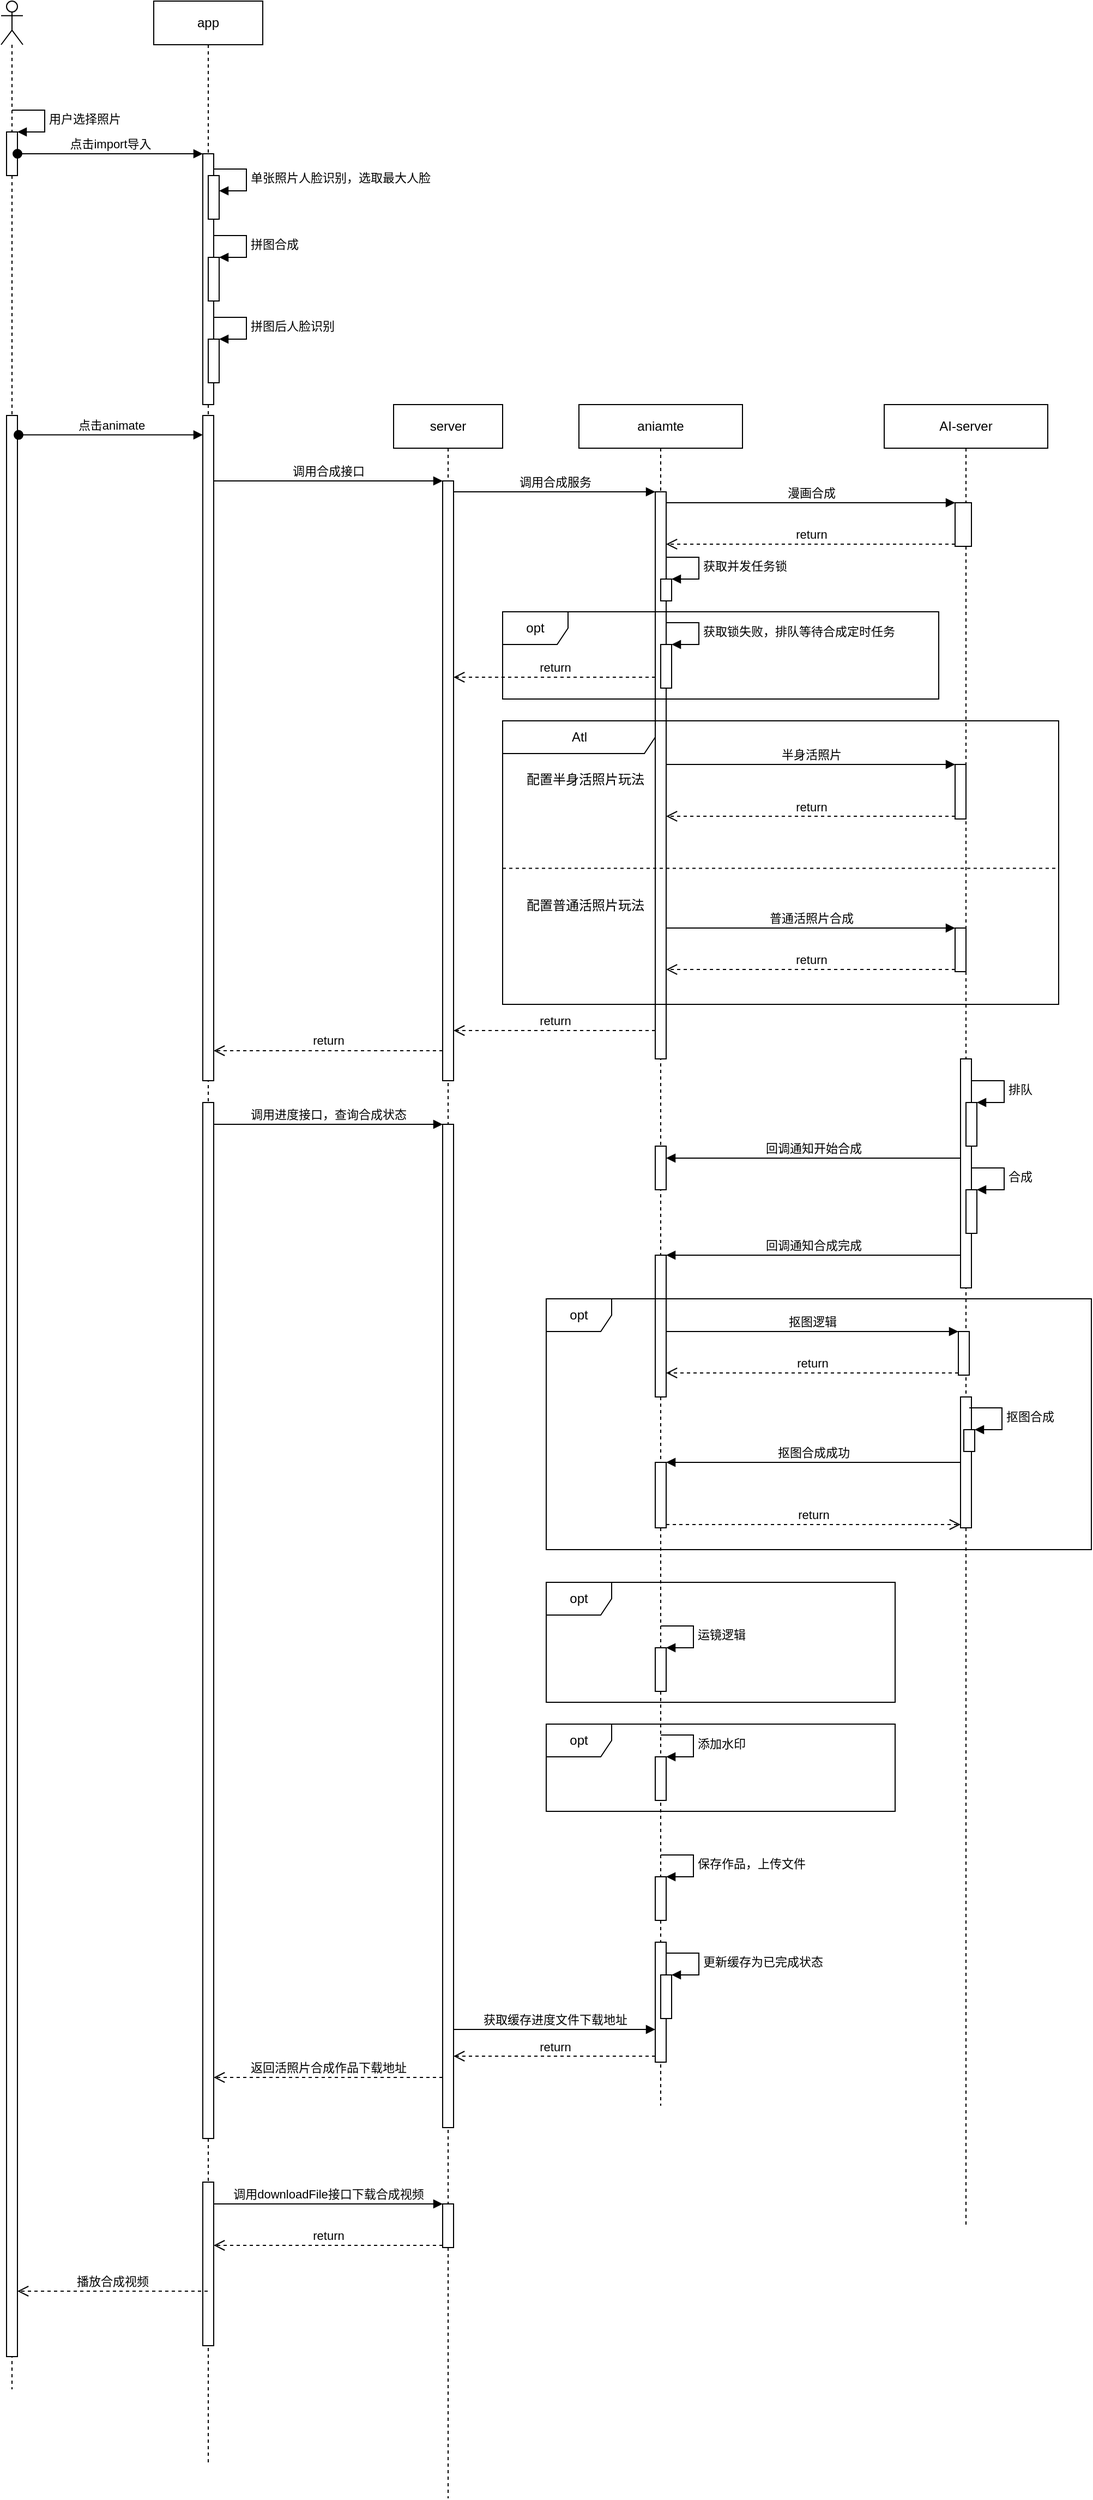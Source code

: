 <mxfile version="20.2.4" type="github">
  <diagram id="kgpKYQtTHZ0yAKxKKP6v" name="Page-1">
    <mxGraphModel dx="1166" dy="1574" grid="1" gridSize="10" guides="1" tooltips="1" connect="1" arrows="1" fold="1" page="1" pageScale="1" pageWidth="850" pageHeight="1100" math="0" shadow="0">
      <root>
        <mxCell id="0" />
        <mxCell id="1" parent="0" />
        <mxCell id="u79UOQJMdPNoBrVsTCho-1" value="app" style="shape=umlLifeline;perimeter=lifelinePerimeter;whiteSpace=wrap;html=1;container=1;collapsible=0;recursiveResize=0;outlineConnect=0;" parent="1" vertex="1">
          <mxGeometry x="170" y="-300" width="100" height="2260" as="geometry" />
        </mxCell>
        <mxCell id="u79UOQJMdPNoBrVsTCho-40" value="" style="html=1;points=[];perimeter=orthogonalPerimeter;" parent="u79UOQJMdPNoBrVsTCho-1" vertex="1">
          <mxGeometry x="45" y="380" width="10" height="610" as="geometry" />
        </mxCell>
        <mxCell id="u79UOQJMdPNoBrVsTCho-110" value="" style="html=1;points=[];perimeter=orthogonalPerimeter;" parent="u79UOQJMdPNoBrVsTCho-1" vertex="1">
          <mxGeometry x="45" y="1010" width="10" height="950" as="geometry" />
        </mxCell>
        <mxCell id="5A6tOy5ZmiSLIlXqqt9k-7" value="" style="html=1;points=[];perimeter=orthogonalPerimeter;" vertex="1" parent="u79UOQJMdPNoBrVsTCho-1">
          <mxGeometry x="45" y="140" width="10" height="230" as="geometry" />
        </mxCell>
        <mxCell id="5A6tOy5ZmiSLIlXqqt9k-9" value="" style="html=1;points=[];perimeter=orthogonalPerimeter;" vertex="1" parent="u79UOQJMdPNoBrVsTCho-1">
          <mxGeometry x="50" y="160" width="10" height="40" as="geometry" />
        </mxCell>
        <mxCell id="5A6tOy5ZmiSLIlXqqt9k-10" value="单张照片人脸识别，选取最大人脸" style="edgeStyle=orthogonalEdgeStyle;html=1;align=left;spacingLeft=2;endArrow=block;rounded=0;entryX=1;entryY=0;" edge="1" parent="u79UOQJMdPNoBrVsTCho-1">
          <mxGeometry relative="1" as="geometry">
            <mxPoint x="55" y="154" as="sourcePoint" />
            <Array as="points">
              <mxPoint x="85" y="154" />
            </Array>
            <mxPoint x="60" y="174" as="targetPoint" />
          </mxGeometry>
        </mxCell>
        <mxCell id="5A6tOy5ZmiSLIlXqqt9k-22" value="" style="html=1;points=[];perimeter=orthogonalPerimeter;" vertex="1" parent="u79UOQJMdPNoBrVsTCho-1">
          <mxGeometry x="45" y="2000" width="10" height="150" as="geometry" />
        </mxCell>
        <mxCell id="5A6tOy5ZmiSLIlXqqt9k-24" value="" style="html=1;points=[];perimeter=orthogonalPerimeter;" vertex="1" parent="u79UOQJMdPNoBrVsTCho-1">
          <mxGeometry x="50" y="235" width="10" height="40" as="geometry" />
        </mxCell>
        <mxCell id="5A6tOy5ZmiSLIlXqqt9k-25" value="拼图合成" style="edgeStyle=orthogonalEdgeStyle;html=1;align=left;spacingLeft=2;endArrow=block;rounded=0;entryX=1;entryY=0;" edge="1" target="5A6tOy5ZmiSLIlXqqt9k-24" parent="u79UOQJMdPNoBrVsTCho-1">
          <mxGeometry relative="1" as="geometry">
            <mxPoint x="55" y="215" as="sourcePoint" />
            <Array as="points">
              <mxPoint x="85" y="215" />
            </Array>
          </mxGeometry>
        </mxCell>
        <mxCell id="5A6tOy5ZmiSLIlXqqt9k-26" value="" style="html=1;points=[];perimeter=orthogonalPerimeter;" vertex="1" parent="u79UOQJMdPNoBrVsTCho-1">
          <mxGeometry x="50" y="310" width="10" height="40" as="geometry" />
        </mxCell>
        <mxCell id="5A6tOy5ZmiSLIlXqqt9k-27" value="拼图后人脸识别" style="edgeStyle=orthogonalEdgeStyle;html=1;align=left;spacingLeft=2;endArrow=block;rounded=0;entryX=1;entryY=0;" edge="1" target="5A6tOy5ZmiSLIlXqqt9k-26" parent="u79UOQJMdPNoBrVsTCho-1">
          <mxGeometry relative="1" as="geometry">
            <mxPoint x="55" y="290" as="sourcePoint" />
            <Array as="points">
              <mxPoint x="85" y="290" />
            </Array>
          </mxGeometry>
        </mxCell>
        <mxCell id="u79UOQJMdPNoBrVsTCho-8" value="server" style="shape=umlLifeline;perimeter=lifelinePerimeter;whiteSpace=wrap;html=1;container=1;collapsible=0;recursiveResize=0;outlineConnect=0;" parent="1" vertex="1">
          <mxGeometry x="390" y="70" width="100" height="1920" as="geometry" />
        </mxCell>
        <mxCell id="u79UOQJMdPNoBrVsTCho-42" value="" style="html=1;points=[];perimeter=orthogonalPerimeter;" parent="u79UOQJMdPNoBrVsTCho-8" vertex="1">
          <mxGeometry x="45" y="70" width="10" height="550" as="geometry" />
        </mxCell>
        <mxCell id="u79UOQJMdPNoBrVsTCho-111" value="" style="html=1;points=[];perimeter=orthogonalPerimeter;" parent="u79UOQJMdPNoBrVsTCho-8" vertex="1">
          <mxGeometry x="45" y="660" width="10" height="920" as="geometry" />
        </mxCell>
        <mxCell id="5A6tOy5ZmiSLIlXqqt9k-19" value="" style="html=1;points=[];perimeter=orthogonalPerimeter;" vertex="1" parent="u79UOQJMdPNoBrVsTCho-8">
          <mxGeometry x="45" y="1650" width="10" height="40" as="geometry" />
        </mxCell>
        <mxCell id="u79UOQJMdPNoBrVsTCho-12" value="aniamte" style="shape=umlLifeline;perimeter=lifelinePerimeter;whiteSpace=wrap;html=1;container=1;collapsible=0;recursiveResize=0;outlineConnect=0;" parent="1" vertex="1">
          <mxGeometry x="560" y="70" width="150" height="1560" as="geometry" />
        </mxCell>
        <mxCell id="u79UOQJMdPNoBrVsTCho-48" value="" style="html=1;points=[];perimeter=orthogonalPerimeter;" parent="u79UOQJMdPNoBrVsTCho-12" vertex="1">
          <mxGeometry x="70" y="80" width="10" height="520" as="geometry" />
        </mxCell>
        <mxCell id="u79UOQJMdPNoBrVsTCho-124" value="" style="html=1;points=[];perimeter=orthogonalPerimeter;" parent="u79UOQJMdPNoBrVsTCho-12" vertex="1">
          <mxGeometry x="70" y="680" width="10" height="40" as="geometry" />
        </mxCell>
        <mxCell id="u79UOQJMdPNoBrVsTCho-132" value="" style="html=1;points=[];perimeter=orthogonalPerimeter;" parent="u79UOQJMdPNoBrVsTCho-12" vertex="1">
          <mxGeometry x="70" y="780" width="10" height="130" as="geometry" />
        </mxCell>
        <mxCell id="u79UOQJMdPNoBrVsTCho-137" value="" style="html=1;points=[];perimeter=orthogonalPerimeter;" parent="u79UOQJMdPNoBrVsTCho-12" vertex="1">
          <mxGeometry x="75" y="160" width="10" height="20" as="geometry" />
        </mxCell>
        <mxCell id="u79UOQJMdPNoBrVsTCho-138" value="获取并发任务锁" style="edgeStyle=orthogonalEdgeStyle;html=1;align=left;spacingLeft=2;endArrow=block;rounded=0;entryX=1;entryY=0;" parent="u79UOQJMdPNoBrVsTCho-12" target="u79UOQJMdPNoBrVsTCho-137" edge="1">
          <mxGeometry relative="1" as="geometry">
            <mxPoint x="80" y="140" as="sourcePoint" />
            <Array as="points">
              <mxPoint x="110" y="140" />
            </Array>
          </mxGeometry>
        </mxCell>
        <mxCell id="u79UOQJMdPNoBrVsTCho-145" value="" style="html=1;points=[];perimeter=orthogonalPerimeter;" parent="u79UOQJMdPNoBrVsTCho-12" vertex="1">
          <mxGeometry x="75" y="220" width="10" height="40" as="geometry" />
        </mxCell>
        <mxCell id="u79UOQJMdPNoBrVsTCho-146" value="获取锁失败，排队等待合成定时任务" style="edgeStyle=orthogonalEdgeStyle;html=1;align=left;spacingLeft=2;endArrow=block;rounded=0;entryX=1;entryY=0;" parent="u79UOQJMdPNoBrVsTCho-12" target="u79UOQJMdPNoBrVsTCho-145" edge="1">
          <mxGeometry relative="1" as="geometry">
            <mxPoint x="80" y="200" as="sourcePoint" />
            <Array as="points">
              <mxPoint x="110" y="200" />
            </Array>
          </mxGeometry>
        </mxCell>
        <mxCell id="u79UOQJMdPNoBrVsTCho-163" value="" style="html=1;points=[];perimeter=orthogonalPerimeter;" parent="u79UOQJMdPNoBrVsTCho-12" vertex="1">
          <mxGeometry x="70" y="970" width="10" height="60" as="geometry" />
        </mxCell>
        <mxCell id="u79UOQJMdPNoBrVsTCho-176" value="" style="html=1;points=[];perimeter=orthogonalPerimeter;" parent="u79UOQJMdPNoBrVsTCho-12" vertex="1">
          <mxGeometry x="70" y="1140" width="10" height="40" as="geometry" />
        </mxCell>
        <mxCell id="u79UOQJMdPNoBrVsTCho-177" value="运镜逻辑" style="edgeStyle=orthogonalEdgeStyle;html=1;align=left;spacingLeft=2;endArrow=block;rounded=0;entryX=1;entryY=0;" parent="u79UOQJMdPNoBrVsTCho-12" target="u79UOQJMdPNoBrVsTCho-176" edge="1">
          <mxGeometry relative="1" as="geometry">
            <mxPoint x="75" y="1120" as="sourcePoint" />
            <Array as="points">
              <mxPoint x="105" y="1120" />
            </Array>
          </mxGeometry>
        </mxCell>
        <mxCell id="u79UOQJMdPNoBrVsTCho-178" value="" style="html=1;points=[];perimeter=orthogonalPerimeter;" parent="u79UOQJMdPNoBrVsTCho-12" vertex="1">
          <mxGeometry x="70" y="1240" width="10" height="40" as="geometry" />
        </mxCell>
        <mxCell id="u79UOQJMdPNoBrVsTCho-179" value="添加水印" style="edgeStyle=orthogonalEdgeStyle;html=1;align=left;spacingLeft=2;endArrow=block;rounded=0;entryX=1;entryY=0;" parent="u79UOQJMdPNoBrVsTCho-12" target="u79UOQJMdPNoBrVsTCho-178" edge="1">
          <mxGeometry relative="1" as="geometry">
            <mxPoint x="75" y="1220" as="sourcePoint" />
            <Array as="points">
              <mxPoint x="105" y="1220" />
            </Array>
          </mxGeometry>
        </mxCell>
        <mxCell id="u79UOQJMdPNoBrVsTCho-183" value="" style="html=1;points=[];perimeter=orthogonalPerimeter;" parent="u79UOQJMdPNoBrVsTCho-12" vertex="1">
          <mxGeometry x="70" y="1350" width="10" height="40" as="geometry" />
        </mxCell>
        <mxCell id="u79UOQJMdPNoBrVsTCho-184" value="保存作品，上传文件" style="edgeStyle=orthogonalEdgeStyle;html=1;align=left;spacingLeft=2;endArrow=block;rounded=0;entryX=1;entryY=0;" parent="u79UOQJMdPNoBrVsTCho-12" target="u79UOQJMdPNoBrVsTCho-183" edge="1">
          <mxGeometry relative="1" as="geometry">
            <mxPoint x="75" y="1330" as="sourcePoint" />
            <Array as="points">
              <mxPoint x="105" y="1330" />
            </Array>
          </mxGeometry>
        </mxCell>
        <mxCell id="u79UOQJMdPNoBrVsTCho-191" value="" style="html=1;points=[];perimeter=orthogonalPerimeter;" parent="u79UOQJMdPNoBrVsTCho-12" vertex="1">
          <mxGeometry x="70" y="1410" width="10" height="110" as="geometry" />
        </mxCell>
        <mxCell id="u79UOQJMdPNoBrVsTCho-196" value="" style="html=1;points=[];perimeter=orthogonalPerimeter;" parent="u79UOQJMdPNoBrVsTCho-12" vertex="1">
          <mxGeometry x="75" y="1440" width="10" height="40" as="geometry" />
        </mxCell>
        <mxCell id="u79UOQJMdPNoBrVsTCho-197" value="更新缓存为已完成状态" style="edgeStyle=orthogonalEdgeStyle;html=1;align=left;spacingLeft=2;endArrow=block;rounded=0;entryX=1;entryY=0;" parent="u79UOQJMdPNoBrVsTCho-12" target="u79UOQJMdPNoBrVsTCho-196" edge="1">
          <mxGeometry relative="1" as="geometry">
            <mxPoint x="80" y="1420" as="sourcePoint" />
            <Array as="points">
              <mxPoint x="110" y="1420" />
            </Array>
          </mxGeometry>
        </mxCell>
        <mxCell id="u79UOQJMdPNoBrVsTCho-25" value="" style="shape=umlLifeline;participant=umlActor;perimeter=lifelinePerimeter;whiteSpace=wrap;html=1;container=1;collapsible=0;recursiveResize=0;verticalAlign=top;spacingTop=36;outlineConnect=0;" parent="1" vertex="1">
          <mxGeometry x="30" y="-300" width="20" height="2190" as="geometry" />
        </mxCell>
        <mxCell id="u79UOQJMdPNoBrVsTCho-38" value="" style="html=1;points=[];perimeter=orthogonalPerimeter;" parent="u79UOQJMdPNoBrVsTCho-25" vertex="1">
          <mxGeometry x="5" y="380" width="10" height="1780" as="geometry" />
        </mxCell>
        <mxCell id="5A6tOy5ZmiSLIlXqqt9k-2" value="" style="html=1;points=[];perimeter=orthogonalPerimeter;" vertex="1" parent="u79UOQJMdPNoBrVsTCho-25">
          <mxGeometry x="5" y="120" width="10" height="40" as="geometry" />
        </mxCell>
        <mxCell id="5A6tOy5ZmiSLIlXqqt9k-3" value="用户选择照片" style="edgeStyle=orthogonalEdgeStyle;html=1;align=left;spacingLeft=2;endArrow=block;rounded=0;entryX=1;entryY=0;" edge="1" target="5A6tOy5ZmiSLIlXqqt9k-2" parent="u79UOQJMdPNoBrVsTCho-25">
          <mxGeometry relative="1" as="geometry">
            <mxPoint x="10" y="100" as="sourcePoint" />
            <Array as="points">
              <mxPoint x="40" y="100" />
            </Array>
          </mxGeometry>
        </mxCell>
        <mxCell id="5A6tOy5ZmiSLIlXqqt9k-23" value="播放合成视频" style="html=1;verticalAlign=bottom;endArrow=open;dashed=1;endSize=8;rounded=0;" edge="1" parent="u79UOQJMdPNoBrVsTCho-25" source="u79UOQJMdPNoBrVsTCho-1">
          <mxGeometry relative="1" as="geometry">
            <mxPoint x="95" y="2100" as="sourcePoint" />
            <mxPoint x="15" y="2100" as="targetPoint" />
          </mxGeometry>
        </mxCell>
        <mxCell id="u79UOQJMdPNoBrVsTCho-39" value="AI-server" style="shape=umlLifeline;perimeter=lifelinePerimeter;whiteSpace=wrap;html=1;container=1;collapsible=0;recursiveResize=0;outlineConnect=0;" parent="1" vertex="1">
          <mxGeometry x="840" y="70" width="150" height="1670" as="geometry" />
        </mxCell>
        <mxCell id="u79UOQJMdPNoBrVsTCho-58" value="" style="html=1;points=[];perimeter=orthogonalPerimeter;" parent="u79UOQJMdPNoBrVsTCho-39" vertex="1">
          <mxGeometry x="65" y="90" width="15" height="40" as="geometry" />
        </mxCell>
        <mxCell id="u79UOQJMdPNoBrVsTCho-80" value="" style="html=1;points=[];perimeter=orthogonalPerimeter;" parent="u79UOQJMdPNoBrVsTCho-39" vertex="1">
          <mxGeometry x="65" y="480" width="10" height="40" as="geometry" />
        </mxCell>
        <mxCell id="u79UOQJMdPNoBrVsTCho-98" value="" style="html=1;points=[];perimeter=orthogonalPerimeter;" parent="u79UOQJMdPNoBrVsTCho-39" vertex="1">
          <mxGeometry x="65" y="330" width="10" height="50" as="geometry" />
        </mxCell>
        <mxCell id="u79UOQJMdPNoBrVsTCho-103" value="Atl" style="shape=umlFrame;tabWidth=110;tabHeight=30;tabPosition=left;html=1;boundedLbl=1;labelInHeader=1;width=140;height=30;" parent="u79UOQJMdPNoBrVsTCho-39" vertex="1">
          <mxGeometry x="-350" y="290" width="510" height="260" as="geometry" />
        </mxCell>
        <mxCell id="u79UOQJMdPNoBrVsTCho-104" value="配置半身活照片玩法" style="text" parent="u79UOQJMdPNoBrVsTCho-103" vertex="1">
          <mxGeometry width="100" height="20" relative="1" as="geometry">
            <mxPoint x="20" y="40" as="offset" />
          </mxGeometry>
        </mxCell>
        <mxCell id="u79UOQJMdPNoBrVsTCho-105" value="配置普通活照片玩法" style="line;strokeWidth=1;dashed=1;labelPosition=center;verticalLabelPosition=bottom;align=left;verticalAlign=top;spacingLeft=20;spacingTop=15;" parent="u79UOQJMdPNoBrVsTCho-103" vertex="1">
          <mxGeometry y="130" width="510" height="10.4" as="geometry" />
        </mxCell>
        <mxCell id="u79UOQJMdPNoBrVsTCho-117" value="" style="html=1;points=[];perimeter=orthogonalPerimeter;" parent="u79UOQJMdPNoBrVsTCho-39" vertex="1">
          <mxGeometry x="70" y="600" width="10" height="210" as="geometry" />
        </mxCell>
        <mxCell id="u79UOQJMdPNoBrVsTCho-118" value="" style="html=1;points=[];perimeter=orthogonalPerimeter;" parent="u79UOQJMdPNoBrVsTCho-39" vertex="1">
          <mxGeometry x="75" y="640" width="10" height="40" as="geometry" />
        </mxCell>
        <mxCell id="u79UOQJMdPNoBrVsTCho-119" value="排队" style="edgeStyle=orthogonalEdgeStyle;html=1;align=left;spacingLeft=2;endArrow=block;rounded=0;entryX=1;entryY=0;" parent="u79UOQJMdPNoBrVsTCho-39" target="u79UOQJMdPNoBrVsTCho-118" edge="1">
          <mxGeometry relative="1" as="geometry">
            <mxPoint x="80" y="620" as="sourcePoint" />
            <Array as="points">
              <mxPoint x="110" y="620" />
            </Array>
          </mxGeometry>
        </mxCell>
        <mxCell id="u79UOQJMdPNoBrVsTCho-122" value="" style="html=1;points=[];perimeter=orthogonalPerimeter;" parent="u79UOQJMdPNoBrVsTCho-39" vertex="1">
          <mxGeometry x="75" y="720" width="10" height="40" as="geometry" />
        </mxCell>
        <mxCell id="u79UOQJMdPNoBrVsTCho-123" value="合成" style="edgeStyle=orthogonalEdgeStyle;html=1;align=left;spacingLeft=2;endArrow=block;rounded=0;entryX=1;entryY=0;" parent="u79UOQJMdPNoBrVsTCho-39" target="u79UOQJMdPNoBrVsTCho-122" edge="1">
          <mxGeometry relative="1" as="geometry">
            <mxPoint x="80" y="700" as="sourcePoint" />
            <Array as="points">
              <mxPoint x="110" y="700" />
            </Array>
          </mxGeometry>
        </mxCell>
        <mxCell id="u79UOQJMdPNoBrVsTCho-157" value="" style="html=1;points=[];perimeter=orthogonalPerimeter;" parent="u79UOQJMdPNoBrVsTCho-39" vertex="1">
          <mxGeometry x="68" y="850" width="10" height="40" as="geometry" />
        </mxCell>
        <mxCell id="u79UOQJMdPNoBrVsTCho-166" value="" style="html=1;points=[];perimeter=orthogonalPerimeter;" parent="u79UOQJMdPNoBrVsTCho-39" vertex="1">
          <mxGeometry x="70" y="910" width="10" height="120" as="geometry" />
        </mxCell>
        <mxCell id="u79UOQJMdPNoBrVsTCho-167" value="" style="html=1;points=[];perimeter=orthogonalPerimeter;" parent="u79UOQJMdPNoBrVsTCho-39" vertex="1">
          <mxGeometry x="73" y="940" width="10" height="20" as="geometry" />
        </mxCell>
        <mxCell id="u79UOQJMdPNoBrVsTCho-168" value="抠图合成" style="edgeStyle=orthogonalEdgeStyle;html=1;align=left;spacingLeft=2;endArrow=block;rounded=0;entryX=1;entryY=0;" parent="u79UOQJMdPNoBrVsTCho-39" target="u79UOQJMdPNoBrVsTCho-167" edge="1">
          <mxGeometry relative="1" as="geometry">
            <mxPoint x="78" y="920" as="sourcePoint" />
            <Array as="points">
              <mxPoint x="108" y="920" />
            </Array>
          </mxGeometry>
        </mxCell>
        <mxCell id="u79UOQJMdPNoBrVsTCho-41" value="点击animate" style="html=1;verticalAlign=bottom;startArrow=oval;endArrow=block;startSize=8;rounded=0;exitX=1.1;exitY=0.01;exitDx=0;exitDy=0;exitPerimeter=0;" parent="1" source="u79UOQJMdPNoBrVsTCho-38" target="u79UOQJMdPNoBrVsTCho-40" edge="1">
          <mxGeometry relative="1" as="geometry">
            <mxPoint x="155" y="170" as="sourcePoint" />
          </mxGeometry>
        </mxCell>
        <mxCell id="u79UOQJMdPNoBrVsTCho-43" value="调用合成接口" style="html=1;verticalAlign=bottom;endArrow=block;entryX=0;entryY=0;rounded=0;" parent="1" source="u79UOQJMdPNoBrVsTCho-40" target="u79UOQJMdPNoBrVsTCho-42" edge="1">
          <mxGeometry relative="1" as="geometry">
            <mxPoint x="355" y="180" as="sourcePoint" />
          </mxGeometry>
        </mxCell>
        <mxCell id="u79UOQJMdPNoBrVsTCho-44" value="return" style="html=1;verticalAlign=bottom;endArrow=open;dashed=1;endSize=8;exitX=0;exitY=0.95;rounded=0;" parent="1" source="u79UOQJMdPNoBrVsTCho-42" target="u79UOQJMdPNoBrVsTCho-40" edge="1">
          <mxGeometry relative="1" as="geometry">
            <mxPoint x="250" y="674" as="targetPoint" />
          </mxGeometry>
        </mxCell>
        <mxCell id="u79UOQJMdPNoBrVsTCho-49" value="调用合成服务" style="html=1;verticalAlign=bottom;endArrow=block;entryX=0;entryY=0;rounded=0;" parent="1" source="u79UOQJMdPNoBrVsTCho-42" target="u79UOQJMdPNoBrVsTCho-48" edge="1">
          <mxGeometry relative="1" as="geometry">
            <mxPoint x="535" y="200" as="sourcePoint" />
          </mxGeometry>
        </mxCell>
        <mxCell id="u79UOQJMdPNoBrVsTCho-50" value="return" style="html=1;verticalAlign=bottom;endArrow=open;dashed=1;endSize=8;exitX=0;exitY=0.95;rounded=0;" parent="1" source="u79UOQJMdPNoBrVsTCho-48" target="u79UOQJMdPNoBrVsTCho-42" edge="1">
          <mxGeometry relative="1" as="geometry">
            <mxPoint x="535" y="276" as="targetPoint" />
          </mxGeometry>
        </mxCell>
        <mxCell id="u79UOQJMdPNoBrVsTCho-59" value="漫画合成" style="html=1;verticalAlign=bottom;endArrow=block;entryX=0;entryY=0;rounded=0;" parent="1" source="u79UOQJMdPNoBrVsTCho-48" target="u79UOQJMdPNoBrVsTCho-58" edge="1">
          <mxGeometry relative="1" as="geometry">
            <mxPoint x="705" y="200" as="sourcePoint" />
          </mxGeometry>
        </mxCell>
        <mxCell id="u79UOQJMdPNoBrVsTCho-60" value="return" style="html=1;verticalAlign=bottom;endArrow=open;dashed=1;endSize=8;exitX=0;exitY=0.95;rounded=0;" parent="1" source="u79UOQJMdPNoBrVsTCho-58" target="u79UOQJMdPNoBrVsTCho-48" edge="1">
          <mxGeometry relative="1" as="geometry">
            <mxPoint x="640" y="270" as="targetPoint" />
          </mxGeometry>
        </mxCell>
        <mxCell id="u79UOQJMdPNoBrVsTCho-81" value="普通活照片合成" style="html=1;verticalAlign=bottom;endArrow=block;entryX=0;entryY=0;rounded=0;" parent="1" source="u79UOQJMdPNoBrVsTCho-48" target="u79UOQJMdPNoBrVsTCho-80" edge="1">
          <mxGeometry relative="1" as="geometry">
            <mxPoint x="705" y="460" as="sourcePoint" />
          </mxGeometry>
        </mxCell>
        <mxCell id="u79UOQJMdPNoBrVsTCho-82" value="return" style="html=1;verticalAlign=bottom;endArrow=open;dashed=1;endSize=8;exitX=0;exitY=0.95;rounded=0;" parent="1" source="u79UOQJMdPNoBrVsTCho-80" target="u79UOQJMdPNoBrVsTCho-48" edge="1">
          <mxGeometry relative="1" as="geometry">
            <mxPoint x="705" y="536" as="targetPoint" />
          </mxGeometry>
        </mxCell>
        <mxCell id="u79UOQJMdPNoBrVsTCho-99" value="半身活照片" style="html=1;verticalAlign=bottom;endArrow=block;entryX=0;entryY=0;rounded=0;" parent="1" source="u79UOQJMdPNoBrVsTCho-48" target="u79UOQJMdPNoBrVsTCho-98" edge="1">
          <mxGeometry relative="1" as="geometry">
            <mxPoint x="640" y="380" as="sourcePoint" />
          </mxGeometry>
        </mxCell>
        <mxCell id="u79UOQJMdPNoBrVsTCho-100" value="return" style="html=1;verticalAlign=bottom;endArrow=open;dashed=1;endSize=8;exitX=0;exitY=0.95;rounded=0;" parent="1" source="u79UOQJMdPNoBrVsTCho-98" target="u79UOQJMdPNoBrVsTCho-48" edge="1">
          <mxGeometry relative="1" as="geometry">
            <mxPoint x="670" y="456" as="targetPoint" />
          </mxGeometry>
        </mxCell>
        <mxCell id="u79UOQJMdPNoBrVsTCho-112" value="调用进度接口，查询合成状态" style="html=1;verticalAlign=bottom;endArrow=block;entryX=0;entryY=0;rounded=0;" parent="1" source="u79UOQJMdPNoBrVsTCho-110" target="u79UOQJMdPNoBrVsTCho-111" edge="1">
          <mxGeometry relative="1" as="geometry">
            <mxPoint x="355" y="740" as="sourcePoint" />
          </mxGeometry>
        </mxCell>
        <mxCell id="u79UOQJMdPNoBrVsTCho-113" value="返回活照片合成作品下载地址" style="html=1;verticalAlign=bottom;endArrow=open;dashed=1;endSize=8;exitX=0;exitY=0.95;rounded=0;" parent="1" source="u79UOQJMdPNoBrVsTCho-111" target="u79UOQJMdPNoBrVsTCho-110" edge="1">
          <mxGeometry relative="1" as="geometry">
            <mxPoint x="355" y="816" as="targetPoint" />
          </mxGeometry>
        </mxCell>
        <mxCell id="u79UOQJMdPNoBrVsTCho-125" value="回调通知开始合成" style="html=1;verticalAlign=bottom;endArrow=block;entryX=1;entryY=0;rounded=0;" parent="1" edge="1">
          <mxGeometry relative="1" as="geometry">
            <mxPoint x="910" y="761" as="sourcePoint" />
            <mxPoint x="640" y="761" as="targetPoint" />
          </mxGeometry>
        </mxCell>
        <mxCell id="u79UOQJMdPNoBrVsTCho-133" value="回调通知合成完成" style="html=1;verticalAlign=bottom;endArrow=block;entryX=1;entryY=0;rounded=0;" parent="1" source="u79UOQJMdPNoBrVsTCho-117" target="u79UOQJMdPNoBrVsTCho-132" edge="1">
          <mxGeometry relative="1" as="geometry">
            <mxPoint x="700" y="850" as="sourcePoint" />
          </mxGeometry>
        </mxCell>
        <mxCell id="u79UOQJMdPNoBrVsTCho-147" value="return" style="html=1;verticalAlign=bottom;endArrow=open;dashed=1;endSize=8;rounded=0;" parent="1" target="u79UOQJMdPNoBrVsTCho-42" edge="1">
          <mxGeometry relative="1" as="geometry">
            <mxPoint x="630" y="320" as="sourcePoint" />
            <mxPoint x="550" y="320" as="targetPoint" />
          </mxGeometry>
        </mxCell>
        <mxCell id="u79UOQJMdPNoBrVsTCho-156" value="opt" style="shape=umlFrame;whiteSpace=wrap;html=1;" parent="1" vertex="1">
          <mxGeometry x="490" y="260" width="400" height="80" as="geometry" />
        </mxCell>
        <mxCell id="u79UOQJMdPNoBrVsTCho-159" value="return" style="html=1;verticalAlign=bottom;endArrow=open;dashed=1;endSize=8;exitX=0;exitY=0.95;rounded=0;" parent="1" source="u79UOQJMdPNoBrVsTCho-157" target="u79UOQJMdPNoBrVsTCho-132" edge="1">
          <mxGeometry relative="1" as="geometry">
            <mxPoint x="838" y="996" as="targetPoint" />
          </mxGeometry>
        </mxCell>
        <mxCell id="u79UOQJMdPNoBrVsTCho-158" value="抠图逻辑" style="html=1;verticalAlign=bottom;endArrow=block;entryX=0;entryY=0;rounded=0;" parent="1" source="u79UOQJMdPNoBrVsTCho-132" target="u79UOQJMdPNoBrVsTCho-157" edge="1">
          <mxGeometry relative="1" as="geometry">
            <mxPoint x="838" y="920" as="sourcePoint" />
          </mxGeometry>
        </mxCell>
        <mxCell id="u79UOQJMdPNoBrVsTCho-164" value="抠图合成成功" style="html=1;verticalAlign=bottom;endArrow=block;entryX=1;entryY=0;rounded=0;" parent="1" source="u79UOQJMdPNoBrVsTCho-166" target="u79UOQJMdPNoBrVsTCho-163" edge="1">
          <mxGeometry relative="1" as="geometry">
            <mxPoint x="705" y="1000" as="sourcePoint" />
          </mxGeometry>
        </mxCell>
        <mxCell id="u79UOQJMdPNoBrVsTCho-165" value="return" style="html=1;verticalAlign=bottom;endArrow=open;dashed=1;endSize=8;exitX=1;exitY=0.95;rounded=0;" parent="1" source="u79UOQJMdPNoBrVsTCho-163" target="u79UOQJMdPNoBrVsTCho-166" edge="1">
          <mxGeometry relative="1" as="geometry">
            <mxPoint x="705" y="1057" as="targetPoint" />
          </mxGeometry>
        </mxCell>
        <mxCell id="u79UOQJMdPNoBrVsTCho-169" value="opt" style="shape=umlFrame;whiteSpace=wrap;html=1;" parent="1" vertex="1">
          <mxGeometry x="530" y="890" width="500" height="230" as="geometry" />
        </mxCell>
        <mxCell id="u79UOQJMdPNoBrVsTCho-180" value="opt" style="shape=umlFrame;whiteSpace=wrap;html=1;" parent="1" vertex="1">
          <mxGeometry x="530" y="1150" width="320" height="110" as="geometry" />
        </mxCell>
        <mxCell id="u79UOQJMdPNoBrVsTCho-182" value="opt" style="shape=umlFrame;whiteSpace=wrap;html=1;" parent="1" vertex="1">
          <mxGeometry x="530" y="1280" width="320" height="80" as="geometry" />
        </mxCell>
        <mxCell id="u79UOQJMdPNoBrVsTCho-192" value="获取缓存进度文件下载地址" style="html=1;verticalAlign=bottom;endArrow=block;rounded=0;" parent="1" source="u79UOQJMdPNoBrVsTCho-111" target="u79UOQJMdPNoBrVsTCho-191" edge="1">
          <mxGeometry relative="1" as="geometry">
            <mxPoint x="560" y="1480" as="sourcePoint" />
            <Array as="points">
              <mxPoint x="510" y="1560" />
            </Array>
          </mxGeometry>
        </mxCell>
        <mxCell id="u79UOQJMdPNoBrVsTCho-193" value="return" style="html=1;verticalAlign=bottom;endArrow=open;dashed=1;endSize=8;exitX=0;exitY=0.95;rounded=0;" parent="1" source="u79UOQJMdPNoBrVsTCho-191" target="u79UOQJMdPNoBrVsTCho-111" edge="1">
          <mxGeometry relative="1" as="geometry">
            <mxPoint x="560" y="1556" as="targetPoint" />
          </mxGeometry>
        </mxCell>
        <mxCell id="5A6tOy5ZmiSLIlXqqt9k-8" value="点击import导入" style="html=1;verticalAlign=bottom;startArrow=oval;endArrow=block;startSize=8;rounded=0;" edge="1" target="5A6tOy5ZmiSLIlXqqt9k-7" parent="1" source="5A6tOy5ZmiSLIlXqqt9k-2">
          <mxGeometry relative="1" as="geometry">
            <mxPoint x="155" y="-160" as="sourcePoint" />
          </mxGeometry>
        </mxCell>
        <mxCell id="5A6tOy5ZmiSLIlXqqt9k-20" value="调用downloadFile接口下载合成视频" style="html=1;verticalAlign=bottom;endArrow=block;entryX=0;entryY=0;rounded=0;" edge="1" target="5A6tOy5ZmiSLIlXqqt9k-19" parent="1" source="5A6tOy5ZmiSLIlXqqt9k-22">
          <mxGeometry relative="1" as="geometry">
            <mxPoint x="365" y="1720" as="sourcePoint" />
          </mxGeometry>
        </mxCell>
        <mxCell id="5A6tOy5ZmiSLIlXqqt9k-21" value="return" style="html=1;verticalAlign=bottom;endArrow=open;dashed=1;endSize=8;exitX=0;exitY=0.95;rounded=0;" edge="1" source="5A6tOy5ZmiSLIlXqqt9k-19" parent="1" target="5A6tOy5ZmiSLIlXqqt9k-22">
          <mxGeometry relative="1" as="geometry">
            <mxPoint x="365" y="1796" as="targetPoint" />
          </mxGeometry>
        </mxCell>
      </root>
    </mxGraphModel>
  </diagram>
</mxfile>
